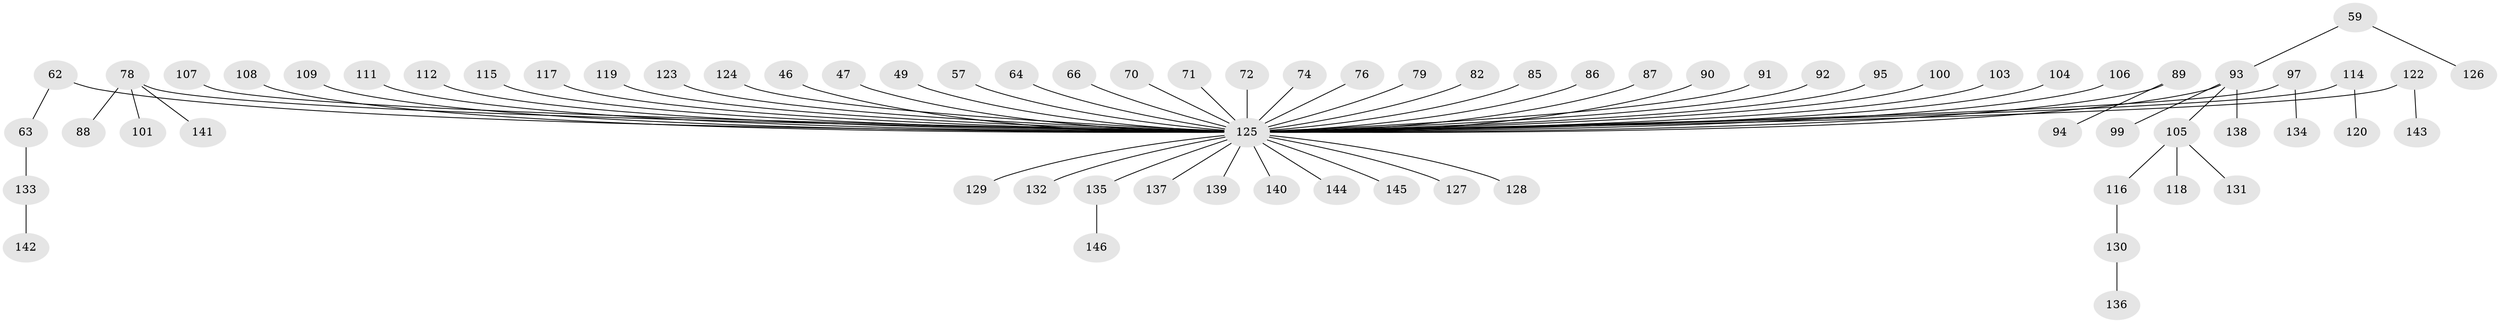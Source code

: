 // original degree distribution, {6: 0.02054794520547945, 3: 0.10273972602739725, 8: 0.0136986301369863, 5: 0.0273972602739726, 7: 0.00684931506849315, 2: 0.2465753424657534, 4: 0.06164383561643835, 1: 0.5205479452054794}
// Generated by graph-tools (version 1.1) at 2025/53/03/09/25 04:53:00]
// undirected, 73 vertices, 72 edges
graph export_dot {
graph [start="1"]
  node [color=gray90,style=filled];
  46;
  47;
  49;
  57;
  59;
  62;
  63;
  64;
  66;
  70;
  71;
  72;
  74;
  76;
  78;
  79;
  82;
  85 [super="+55"];
  86;
  87;
  88;
  89;
  90;
  91;
  92;
  93 [super="+32+36"];
  94;
  95;
  97;
  99;
  100;
  101;
  103;
  104;
  105 [super="+50+67"];
  106;
  107;
  108;
  109;
  111;
  112;
  114;
  115;
  116;
  117;
  118;
  119;
  120;
  122;
  123;
  124;
  125 [super="+121+39+102+61+43+60+45+98"];
  126;
  127;
  128;
  129;
  130;
  131;
  132;
  133;
  134;
  135;
  136;
  137;
  138;
  139;
  140;
  141;
  142;
  143;
  144;
  145;
  146;
  46 -- 125;
  47 -- 125;
  49 -- 125;
  57 -- 125;
  59 -- 126;
  59 -- 93;
  62 -- 63;
  62 -- 125;
  63 -- 133;
  64 -- 125;
  66 -- 125;
  70 -- 125;
  71 -- 125;
  72 -- 125;
  74 -- 125;
  76 -- 125;
  78 -- 88;
  78 -- 101;
  78 -- 141;
  78 -- 125;
  79 -- 125;
  82 -- 125;
  85 -- 125;
  86 -- 125;
  87 -- 125;
  89 -- 94;
  89 -- 125;
  90 -- 125;
  91 -- 125;
  92 -- 125;
  93 -- 138;
  93 -- 99;
  93 -- 105;
  93 -- 125;
  95 -- 125;
  97 -- 134;
  97 -- 125;
  100 -- 125;
  103 -- 125;
  104 -- 125;
  105 -- 131;
  105 -- 116;
  105 -- 118;
  106 -- 125;
  107 -- 125;
  108 -- 125;
  109 -- 125;
  111 -- 125;
  112 -- 125;
  114 -- 120;
  114 -- 125;
  115 -- 125;
  116 -- 130;
  117 -- 125;
  119 -- 125;
  122 -- 143;
  122 -- 125;
  123 -- 125;
  124 -- 125;
  125 -- 128;
  125 -- 129;
  125 -- 132;
  125 -- 135;
  125 -- 137;
  125 -- 139;
  125 -- 140;
  125 -- 145;
  125 -- 127;
  125 -- 144;
  130 -- 136;
  133 -- 142;
  135 -- 146;
}
